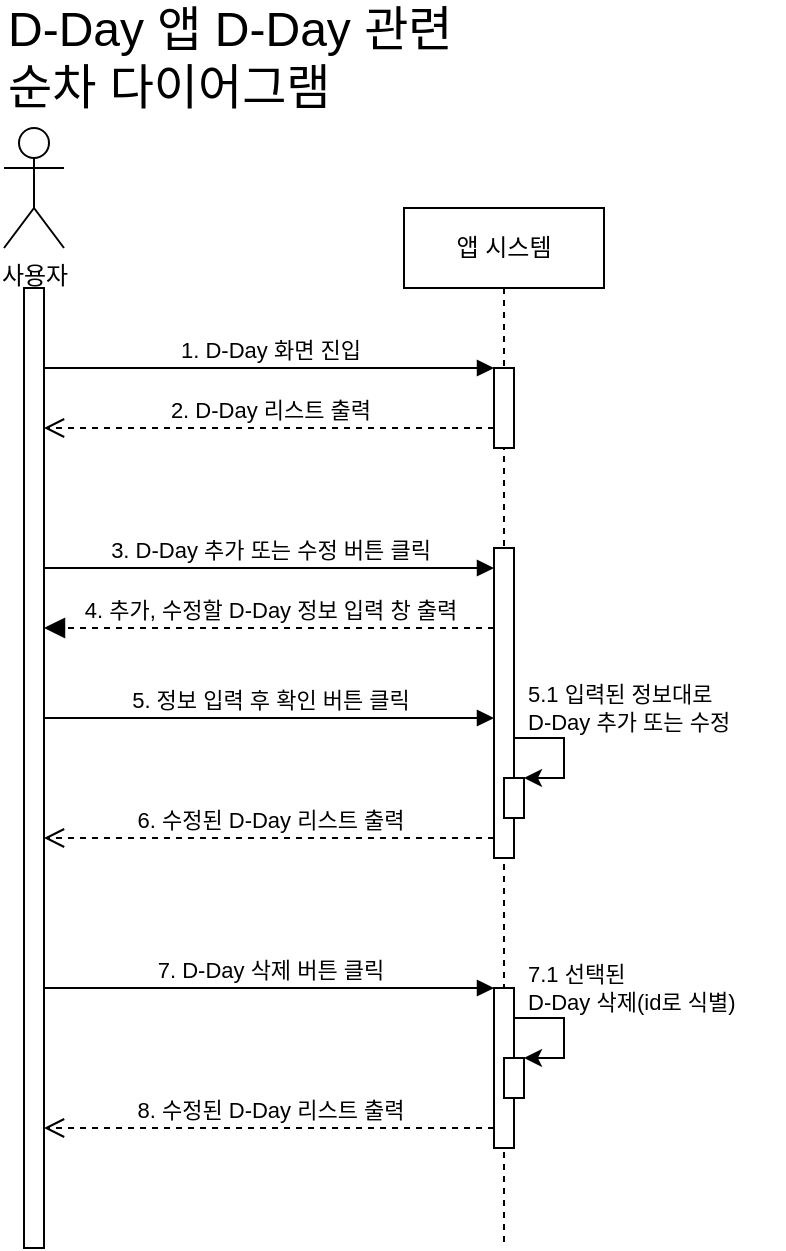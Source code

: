 <mxfile version="26.2.12">
  <diagram name="Page-1" id="2YBvvXClWsGukQMizWep">
    <mxGraphModel dx="1215" dy="604" grid="1" gridSize="10" guides="1" tooltips="1" connect="1" arrows="1" fold="1" page="1" pageScale="1" pageWidth="850" pageHeight="1100" math="0" shadow="0">
      <root>
        <mxCell id="0" />
        <mxCell id="1" parent="0" />
        <mxCell id="aM9ryv3xv72pqoxQDRHE-5" value="앱 시스템" style="shape=umlLifeline;perimeter=lifelinePerimeter;whiteSpace=wrap;html=1;container=0;dropTarget=0;collapsible=0;recursiveResize=0;outlineConnect=0;portConstraint=eastwest;newEdgeStyle={&quot;edgeStyle&quot;:&quot;elbowEdgeStyle&quot;,&quot;elbow&quot;:&quot;vertical&quot;,&quot;curved&quot;:0,&quot;rounded&quot;:0};" parent="1" vertex="1">
          <mxGeometry x="280" y="120" width="100" height="520" as="geometry" />
        </mxCell>
        <mxCell id="aM9ryv3xv72pqoxQDRHE-6" value="" style="html=1;points=[];perimeter=orthogonalPerimeter;outlineConnect=0;targetShapes=umlLifeline;portConstraint=eastwest;newEdgeStyle={&quot;edgeStyle&quot;:&quot;elbowEdgeStyle&quot;,&quot;elbow&quot;:&quot;vertical&quot;,&quot;curved&quot;:0,&quot;rounded&quot;:0};" parent="aM9ryv3xv72pqoxQDRHE-5" vertex="1">
          <mxGeometry x="45" y="80" width="10" height="40" as="geometry" />
        </mxCell>
        <mxCell id="3ZrxkT63131DXNsMZdN8-27" value="" style="html=1;points=[];perimeter=orthogonalPerimeter;outlineConnect=0;targetShapes=umlLifeline;portConstraint=eastwest;newEdgeStyle={&quot;edgeStyle&quot;:&quot;elbowEdgeStyle&quot;,&quot;elbow&quot;:&quot;vertical&quot;,&quot;curved&quot;:0,&quot;rounded&quot;:0};" parent="aM9ryv3xv72pqoxQDRHE-5" vertex="1">
          <mxGeometry x="45" y="390" width="10" height="80" as="geometry" />
        </mxCell>
        <mxCell id="3ZrxkT63131DXNsMZdN8-31" value="" style="endArrow=classic;html=1;rounded=0;edgeStyle=orthogonalEdgeStyle;" parent="aM9ryv3xv72pqoxQDRHE-5" target="3ZrxkT63131DXNsMZdN8-32" edge="1">
          <mxGeometry width="50" height="50" relative="1" as="geometry">
            <mxPoint x="55" y="405" as="sourcePoint" />
            <mxPoint x="110" y="425" as="targetPoint" />
            <Array as="points">
              <mxPoint x="80" y="405" />
              <mxPoint x="80" y="425" />
            </Array>
          </mxGeometry>
        </mxCell>
        <mxCell id="3ZrxkT63131DXNsMZdN8-32" value="" style="html=1;points=[];perimeter=orthogonalPerimeter;outlineConnect=0;targetShapes=umlLifeline;portConstraint=eastwest;newEdgeStyle={&quot;edgeStyle&quot;:&quot;elbowEdgeStyle&quot;,&quot;elbow&quot;:&quot;vertical&quot;,&quot;curved&quot;:0,&quot;rounded&quot;:0};" parent="aM9ryv3xv72pqoxQDRHE-5" vertex="1">
          <mxGeometry x="50" y="425" width="10" height="20" as="geometry" />
        </mxCell>
        <mxCell id="aM9ryv3xv72pqoxQDRHE-7" value="1. D-Day 화면 진입" style="html=1;verticalAlign=bottom;endArrow=block;edgeStyle=elbowEdgeStyle;elbow=vertical;curved=0;rounded=0;" parent="1" source="aM9ryv3xv72pqoxQDRHE-2" target="aM9ryv3xv72pqoxQDRHE-6" edge="1">
          <mxGeometry relative="1" as="geometry">
            <mxPoint x="200" y="210" as="sourcePoint" />
            <Array as="points">
              <mxPoint x="185" y="200" />
            </Array>
          </mxGeometry>
        </mxCell>
        <mxCell id="aM9ryv3xv72pqoxQDRHE-8" value="2. D-Day 리스트 출력" style="html=1;verticalAlign=bottom;endArrow=open;dashed=1;endSize=8;edgeStyle=elbowEdgeStyle;elbow=vertical;curved=0;rounded=0;" parent="1" source="aM9ryv3xv72pqoxQDRHE-6" target="aM9ryv3xv72pqoxQDRHE-2" edge="1">
          <mxGeometry relative="1" as="geometry">
            <mxPoint x="100" y="230" as="targetPoint" />
            <Array as="points">
              <mxPoint x="195" y="230" />
            </Array>
            <mxPoint x="270" y="230" as="sourcePoint" />
          </mxGeometry>
        </mxCell>
        <mxCell id="3ZrxkT63131DXNsMZdN8-4" value="사용자" style="shape=umlActor;verticalLabelPosition=bottom;verticalAlign=top;html=1;outlineConnect=0;" parent="1" vertex="1">
          <mxGeometry x="80" y="80" width="30" height="60" as="geometry" />
        </mxCell>
        <mxCell id="aM9ryv3xv72pqoxQDRHE-2" value="" style="html=1;points=[];perimeter=orthogonalPerimeter;outlineConnect=0;targetShapes=umlLifeline;portConstraint=eastwest;newEdgeStyle={&quot;edgeStyle&quot;:&quot;elbowEdgeStyle&quot;,&quot;elbow&quot;:&quot;vertical&quot;,&quot;curved&quot;:0,&quot;rounded&quot;:0};" parent="1" vertex="1">
          <mxGeometry x="90" y="160" width="10" height="480" as="geometry" />
        </mxCell>
        <mxCell id="3ZrxkT63131DXNsMZdN8-28" value="7. D-Day 삭제 버튼 클릭" style="html=1;verticalAlign=bottom;endArrow=block;edgeStyle=elbowEdgeStyle;elbow=vertical;curved=0;rounded=0;" parent="1" target="3ZrxkT63131DXNsMZdN8-27" edge="1">
          <mxGeometry relative="1" as="geometry">
            <mxPoint x="100" y="510" as="sourcePoint" />
            <Array as="points">
              <mxPoint x="165" y="510" />
            </Array>
            <mxPoint x="285" y="510" as="targetPoint" />
          </mxGeometry>
        </mxCell>
        <mxCell id="3ZrxkT63131DXNsMZdN8-29" value="8. 수정된 D-Day 리스트 출력" style="html=1;verticalAlign=bottom;endArrow=open;dashed=1;endSize=8;edgeStyle=elbowEdgeStyle;elbow=vertical;curved=0;rounded=0;" parent="1" source="3ZrxkT63131DXNsMZdN8-27" edge="1">
          <mxGeometry relative="1" as="geometry">
            <mxPoint x="100" y="580" as="targetPoint" />
            <Array as="points">
              <mxPoint x="175" y="580" />
            </Array>
            <mxPoint x="300" y="580" as="sourcePoint" />
          </mxGeometry>
        </mxCell>
        <mxCell id="3ZrxkT63131DXNsMZdN8-34" value="D-Day 앱 D-Day 관련&lt;div&gt;순차 다이어그램&lt;/div&gt;" style="text;html=1;align=left;verticalAlign=middle;whiteSpace=wrap;rounded=0;fontSize=24;" parent="1" vertex="1">
          <mxGeometry x="80" y="30" width="310" height="30" as="geometry" />
        </mxCell>
        <mxCell id="3ZrxkT63131DXNsMZdN8-19" value="5.1 입력된 정보대로&lt;div&gt;D-Day&amp;nbsp;&lt;span style=&quot;background-color: transparent; color: light-dark(rgb(0, 0, 0), rgb(255, 255, 255));&quot;&gt;추가 또는 수정&lt;/span&gt;&lt;/div&gt;" style="text;html=1;align=left;verticalAlign=middle;resizable=0;points=[];autosize=1;strokeColor=none;fillColor=none;fontSize=11;" parent="1" vertex="1">
          <mxGeometry x="340" y="350" width="120" height="40" as="geometry" />
        </mxCell>
        <mxCell id="3ZrxkT63131DXNsMZdN8-14" value="" style="html=1;points=[];perimeter=orthogonalPerimeter;outlineConnect=0;targetShapes=umlLifeline;portConstraint=eastwest;newEdgeStyle={&quot;edgeStyle&quot;:&quot;elbowEdgeStyle&quot;,&quot;elbow&quot;:&quot;vertical&quot;,&quot;curved&quot;:0,&quot;rounded&quot;:0};" parent="1" vertex="1">
          <mxGeometry x="325" y="290" width="10" height="155" as="geometry" />
        </mxCell>
        <mxCell id="3ZrxkT63131DXNsMZdN8-16" value="" style="endArrow=classic;html=1;rounded=0;edgeStyle=orthogonalEdgeStyle;" parent="1" source="3ZrxkT63131DXNsMZdN8-14" target="3ZrxkT63131DXNsMZdN8-17" edge="1">
          <mxGeometry width="50" height="50" relative="1" as="geometry">
            <mxPoint x="340" y="385" as="sourcePoint" />
            <mxPoint x="390" y="405" as="targetPoint" />
            <Array as="points">
              <mxPoint x="360" y="385" />
              <mxPoint x="360" y="405" />
            </Array>
          </mxGeometry>
        </mxCell>
        <mxCell id="3ZrxkT63131DXNsMZdN8-17" value="" style="html=1;points=[];perimeter=orthogonalPerimeter;outlineConnect=0;targetShapes=umlLifeline;portConstraint=eastwest;newEdgeStyle={&quot;edgeStyle&quot;:&quot;elbowEdgeStyle&quot;,&quot;elbow&quot;:&quot;vertical&quot;,&quot;curved&quot;:0,&quot;rounded&quot;:0};" parent="1" vertex="1">
          <mxGeometry x="330" y="405" width="10" height="20" as="geometry" />
        </mxCell>
        <mxCell id="3ZrxkT63131DXNsMZdN8-25" value="3. D-Day 추가 또는 수정 버튼 클릭" style="html=1;verticalAlign=bottom;endArrow=block;edgeStyle=elbowEdgeStyle;elbow=vertical;curved=0;rounded=0;" parent="1" target="3ZrxkT63131DXNsMZdN8-14" edge="1">
          <mxGeometry relative="1" as="geometry">
            <mxPoint x="100" y="300" as="sourcePoint" />
            <Array as="points">
              <mxPoint x="175" y="300" />
            </Array>
            <mxPoint x="285" y="300" as="targetPoint" />
          </mxGeometry>
        </mxCell>
        <mxCell id="3ZrxkT63131DXNsMZdN8-15" value="5. 정보 입력 후 확인 버튼 클릭" style="html=1;verticalAlign=bottom;endArrow=block;edgeStyle=elbowEdgeStyle;elbow=horizontal;curved=0;rounded=0;" parent="1" target="3ZrxkT63131DXNsMZdN8-14" edge="1">
          <mxGeometry relative="1" as="geometry">
            <mxPoint x="100" y="375" as="sourcePoint" />
            <Array as="points">
              <mxPoint x="195" y="375" />
            </Array>
            <mxPoint x="275" y="375" as="targetPoint" />
          </mxGeometry>
        </mxCell>
        <mxCell id="3ZrxkT63131DXNsMZdN8-21" value="6. 수정된 D-Day 리스트 출력" style="html=1;verticalAlign=bottom;endArrow=open;dashed=1;endSize=8;edgeStyle=elbowEdgeStyle;elbow=vertical;curved=0;rounded=0;" parent="1" source="3ZrxkT63131DXNsMZdN8-14" edge="1">
          <mxGeometry relative="1" as="geometry">
            <mxPoint x="100" y="435" as="targetPoint" />
            <Array as="points">
              <mxPoint x="275" y="435" />
            </Array>
            <mxPoint x="285" y="435" as="sourcePoint" />
          </mxGeometry>
        </mxCell>
        <mxCell id="3ZrxkT63131DXNsMZdN8-26" value="4. 추가, 수정할 D-Day 정보 입력 창 출력" style="html=1;verticalAlign=bottom;endArrow=block;dashed=1;endSize=8;edgeStyle=elbowEdgeStyle;elbow=vertical;curved=0;rounded=0;endFill=1;" parent="1" source="3ZrxkT63131DXNsMZdN8-14" edge="1">
          <mxGeometry relative="1" as="geometry">
            <mxPoint x="100" y="330" as="targetPoint" />
            <Array as="points">
              <mxPoint x="185" y="330" />
            </Array>
            <mxPoint x="300" y="330" as="sourcePoint" />
          </mxGeometry>
        </mxCell>
        <mxCell id="3ZrxkT63131DXNsMZdN8-30" value="7.1 선택된&lt;div&gt;D-Day 삭제(id로 식별)&lt;/div&gt;" style="text;html=1;align=left;verticalAlign=middle;resizable=0;points=[];autosize=1;strokeColor=none;fillColor=none;fontSize=11;" parent="1" vertex="1">
          <mxGeometry x="340" y="490" width="130" height="40" as="geometry" />
        </mxCell>
      </root>
    </mxGraphModel>
  </diagram>
</mxfile>
